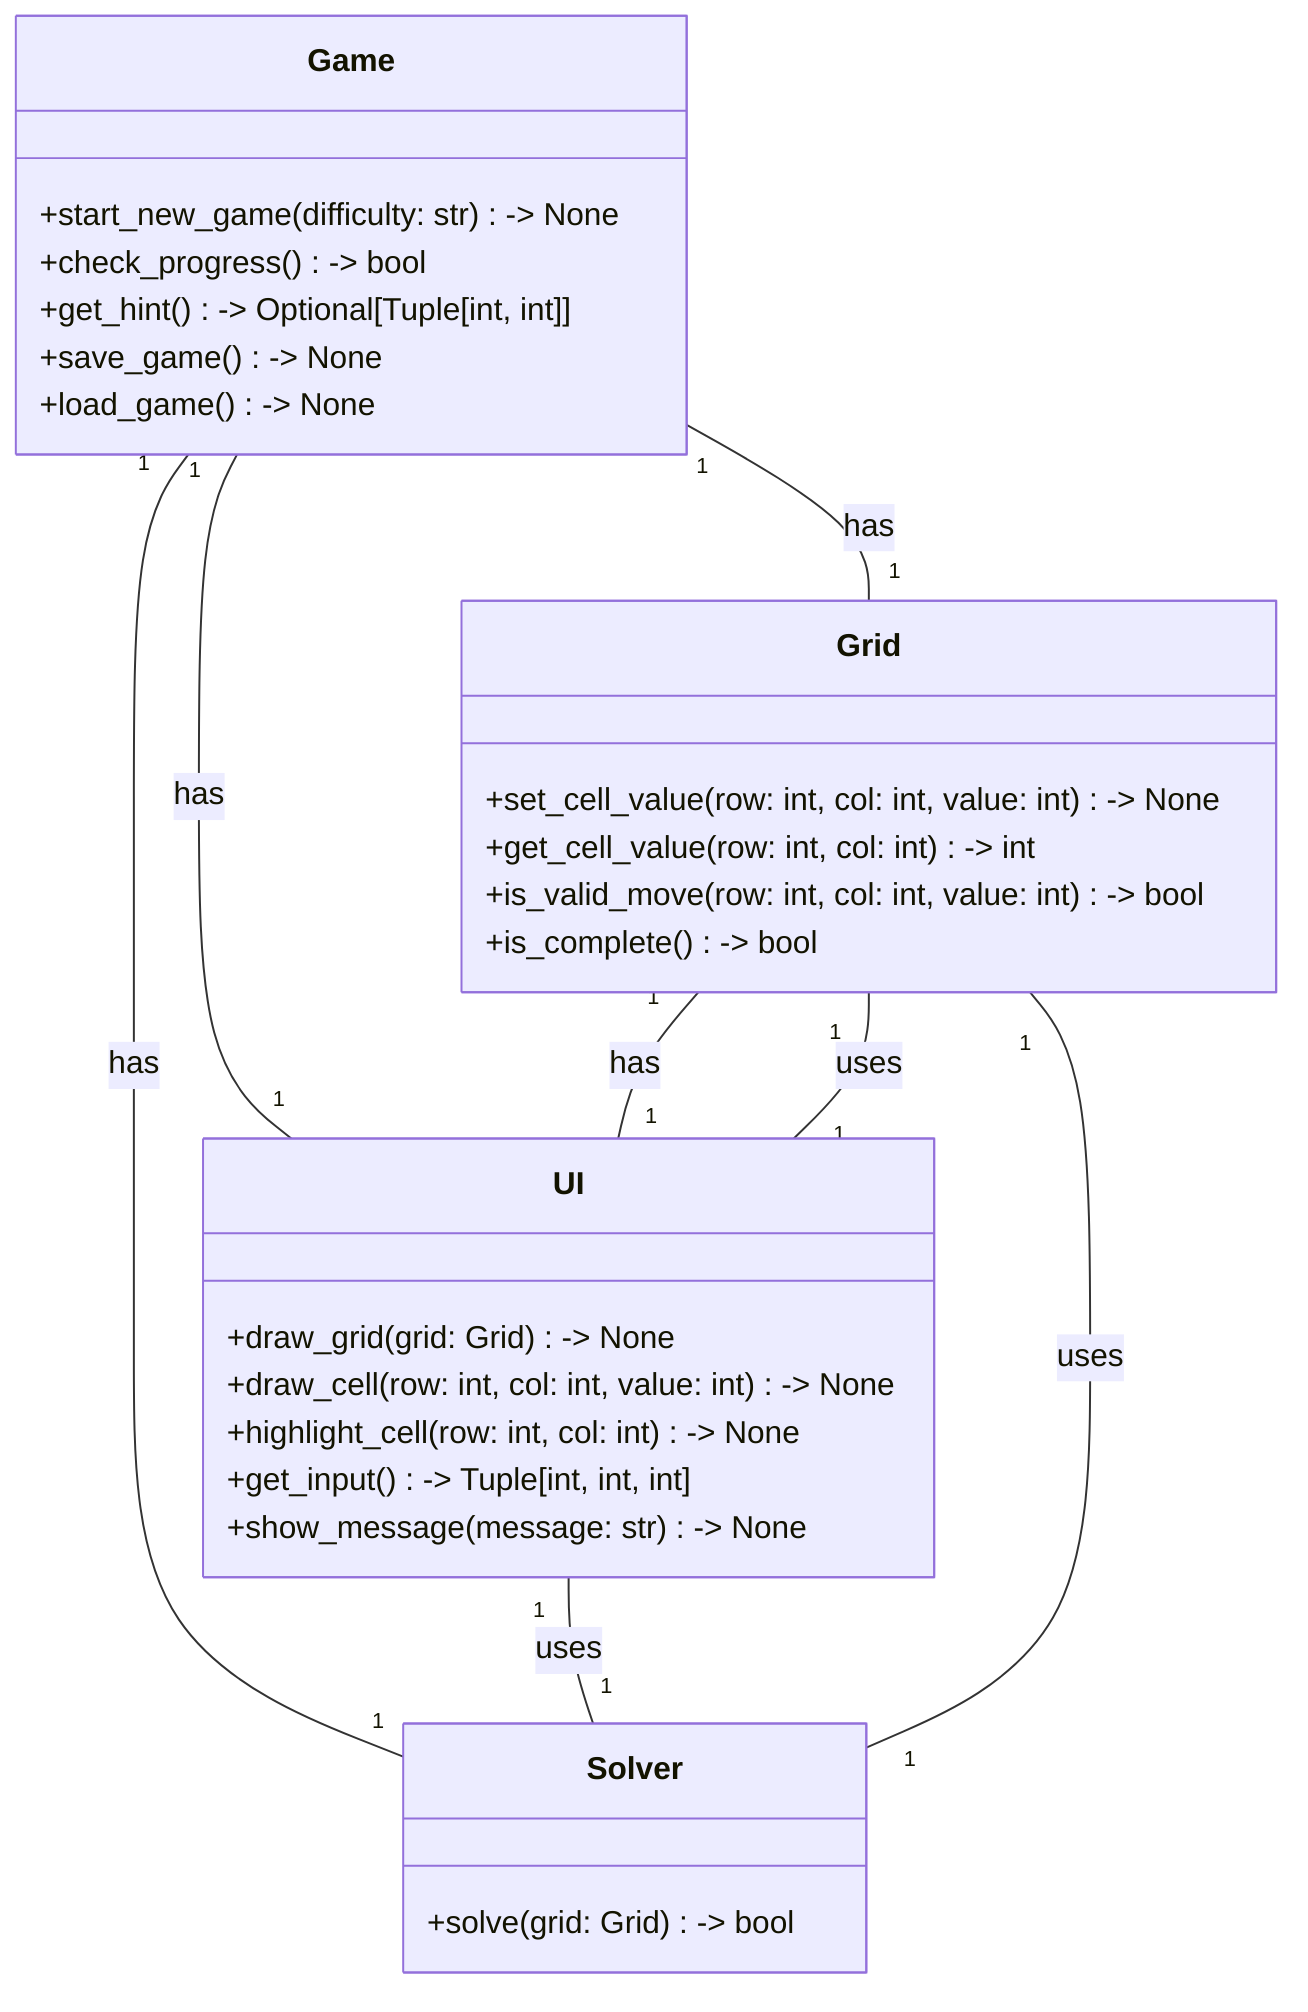 classDiagram
    class Game{
        +start_new_game(difficulty: str) -> None
        +check_progress() -> bool
        +get_hint() -> Optional[Tuple[int, int]]
        +save_game() -> None
        +load_game() -> None
    }
    class Grid{
        +set_cell_value(row: int, col: int, value: int) -> None
        +get_cell_value(row: int, col: int) -> int
        +is_valid_move(row: int, col: int, value: int) -> bool
        +is_complete() -> bool
    }
    class Solver{
        +solve(grid: Grid) -> bool
    }
    class UI{
        +draw_grid(grid: Grid) -> None
        +draw_cell(row: int, col: int, value: int) -> None
        +highlight_cell(row: int, col: int) -> None
        +get_input() -> Tuple[int, int, int]
        +show_message(message: str) -> None
    }
    Game "1" -- "1" Grid: has
    Game "1" -- "1" Solver: has
    Game "1" -- "1" UI: has
    Grid "1" -- "1" UI: has
    Solver "1" -- "1" Grid: uses
    UI "1" -- "1" Grid: uses
    UI "1" -- "1" Solver: uses